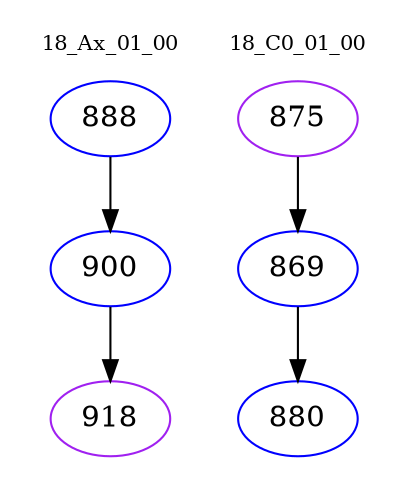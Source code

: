 digraph{
subgraph cluster_0 {
color = white
label = "18_Ax_01_00";
fontsize=10;
T0_888 [label="888", color="blue"]
T0_888 -> T0_900 [color="black"]
T0_900 [label="900", color="blue"]
T0_900 -> T0_918 [color="black"]
T0_918 [label="918", color="purple"]
}
subgraph cluster_1 {
color = white
label = "18_C0_01_00";
fontsize=10;
T1_875 [label="875", color="purple"]
T1_875 -> T1_869 [color="black"]
T1_869 [label="869", color="blue"]
T1_869 -> T1_880 [color="black"]
T1_880 [label="880", color="blue"]
}
}
